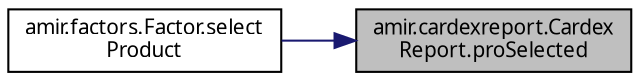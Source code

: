 digraph "amir.cardexreport.CardexReport.proSelected"
{
 // LATEX_PDF_SIZE
  edge [fontname="FreeSans.ttf",fontsize="10",labelfontname="FreeSans.ttf",labelfontsize="10"];
  node [fontname="FreeSans.ttf",fontsize="10",shape=record];
  rankdir="RL";
  Node1 [label="amir.cardexreport.Cardex\lReport.proSelected",height=0.2,width=0.4,color="black", fillcolor="grey75", style="filled", fontcolor="black",tooltip=" "];
  Node1 -> Node2 [dir="back",color="midnightblue",fontsize="10",style="solid",fontname="FreeSans.ttf"];
  Node2 [label="amir.factors.Factor.select\lProduct",height=0.2,width=0.4,color="black", fillcolor="white", style="filled",URL="$classamir_1_1factors_1_1_factor.html#aed4d4cc5e0313c4bd737bb663da2a445",tooltip=" "];
}
